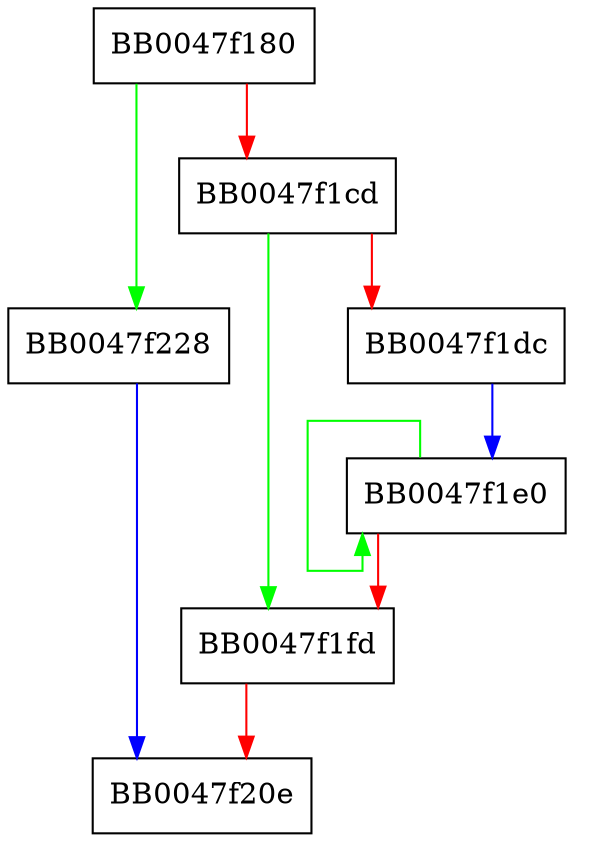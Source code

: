 digraph SSL_add_file_cert_subjects_to_stack {
  node [shape="box"];
  graph [splines=ortho];
  BB0047f180 -> BB0047f228 [color="green"];
  BB0047f180 -> BB0047f1cd [color="red"];
  BB0047f1cd -> BB0047f1fd [color="green"];
  BB0047f1cd -> BB0047f1dc [color="red"];
  BB0047f1dc -> BB0047f1e0 [color="blue"];
  BB0047f1e0 -> BB0047f1e0 [color="green"];
  BB0047f1e0 -> BB0047f1fd [color="red"];
  BB0047f1fd -> BB0047f20e [color="red"];
  BB0047f228 -> BB0047f20e [color="blue"];
}